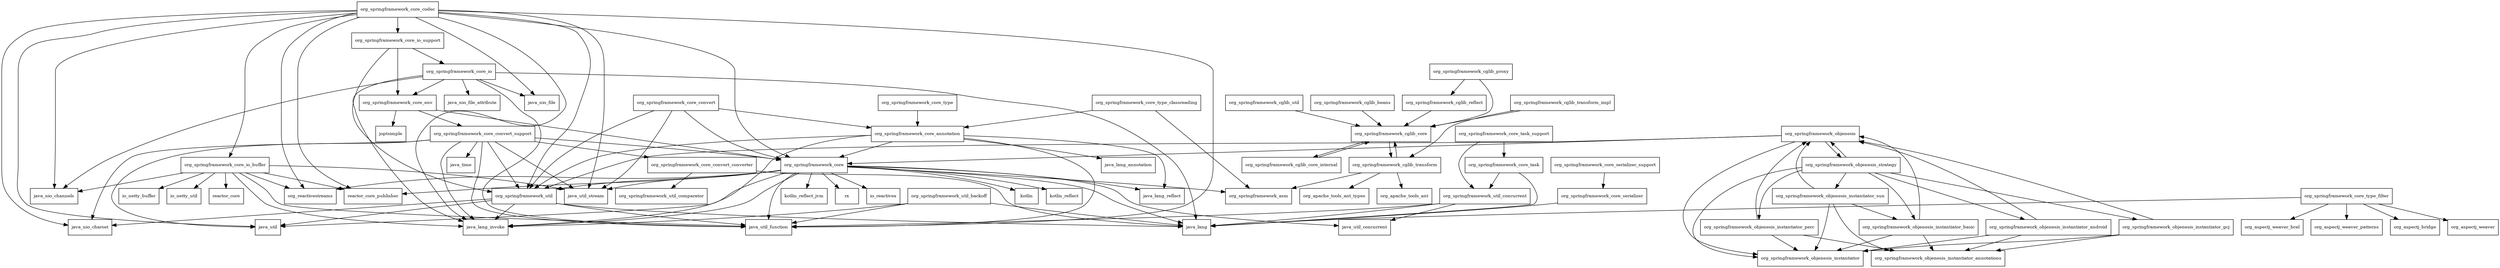 digraph spring_core_5_0_0_BUILD_SNAPSHOT_package_dependencies {
  node [shape = box, fontsize=10.0];
  org_springframework_cglib_beans -> org_springframework_cglib_core;
  org_springframework_cglib_core -> org_springframework_cglib_core_internal;
  org_springframework_cglib_core -> org_springframework_cglib_transform;
  org_springframework_cglib_core_internal -> org_springframework_cglib_core;
  org_springframework_cglib_proxy -> org_springframework_cglib_core;
  org_springframework_cglib_proxy -> org_springframework_cglib_reflect;
  org_springframework_cglib_reflect -> org_springframework_cglib_core;
  org_springframework_cglib_transform -> org_apache_tools_ant;
  org_springframework_cglib_transform -> org_apache_tools_ant_types;
  org_springframework_cglib_transform -> org_springframework_asm;
  org_springframework_cglib_transform -> org_springframework_cglib_core;
  org_springframework_cglib_transform_impl -> org_springframework_cglib_core;
  org_springframework_cglib_transform_impl -> org_springframework_cglib_transform;
  org_springframework_cglib_util -> org_springframework_cglib_core;
  org_springframework_core -> io_reactivex;
  org_springframework_core -> java_lang;
  org_springframework_core -> java_lang_invoke;
  org_springframework_core -> java_lang_reflect;
  org_springframework_core -> java_util;
  org_springframework_core -> java_util_concurrent;
  org_springframework_core -> java_util_function;
  org_springframework_core -> java_util_stream;
  org_springframework_core -> kotlin;
  org_springframework_core -> kotlin_reflect;
  org_springframework_core -> kotlin_reflect_jvm;
  org_springframework_core -> org_reactivestreams;
  org_springframework_core -> org_springframework_asm;
  org_springframework_core -> org_springframework_util;
  org_springframework_core -> reactor_core_publisher;
  org_springframework_core -> rx;
  org_springframework_core_annotation -> java_lang_annotation;
  org_springframework_core_annotation -> java_lang_invoke;
  org_springframework_core_annotation -> java_lang_reflect;
  org_springframework_core_annotation -> java_util_function;
  org_springframework_core_annotation -> org_springframework_core;
  org_springframework_core_annotation -> org_springframework_util;
  org_springframework_core_codec -> java_lang_invoke;
  org_springframework_core_codec -> java_nio_channels;
  org_springframework_core_codec -> java_nio_charset;
  org_springframework_core_codec -> java_nio_file;
  org_springframework_core_codec -> java_util;
  org_springframework_core_codec -> java_util_function;
  org_springframework_core_codec -> java_util_stream;
  org_springframework_core_codec -> org_reactivestreams;
  org_springframework_core_codec -> org_springframework_core;
  org_springframework_core_codec -> org_springframework_core_io_buffer;
  org_springframework_core_codec -> org_springframework_core_io_support;
  org_springframework_core_codec -> org_springframework_util;
  org_springframework_core_codec -> reactor_core_publisher;
  org_springframework_core_convert -> java_util_stream;
  org_springframework_core_convert -> org_springframework_core;
  org_springframework_core_convert -> org_springframework_core_annotation;
  org_springframework_core_convert -> org_springframework_util;
  org_springframework_core_convert_converter -> java_lang;
  org_springframework_core_convert_converter -> org_springframework_util_comparator;
  org_springframework_core_convert_support -> java_lang_invoke;
  org_springframework_core_convert_support -> java_nio_charset;
  org_springframework_core_convert_support -> java_time;
  org_springframework_core_convert_support -> java_util;
  org_springframework_core_convert_support -> java_util_function;
  org_springframework_core_convert_support -> java_util_stream;
  org_springframework_core_convert_support -> org_springframework_core;
  org_springframework_core_convert_support -> org_springframework_core_convert_converter;
  org_springframework_core_convert_support -> org_springframework_util;
  org_springframework_core_env -> joptsimple;
  org_springframework_core_env -> org_springframework_core;
  org_springframework_core_env -> org_springframework_core_convert_support;
  org_springframework_core_io -> java_lang;
  org_springframework_core_io -> java_lang_invoke;
  org_springframework_core_io -> java_nio_channels;
  org_springframework_core_io -> java_nio_file;
  org_springframework_core_io -> java_nio_file_attribute;
  org_springframework_core_io -> java_util_function;
  org_springframework_core_io -> org_springframework_core_env;
  org_springframework_core_io_buffer -> io_netty_buffer;
  org_springframework_core_io_buffer -> io_netty_util;
  org_springframework_core_io_buffer -> java_lang_invoke;
  org_springframework_core_io_buffer -> java_nio_channels;
  org_springframework_core_io_buffer -> java_util_function;
  org_springframework_core_io_buffer -> java_util_stream;
  org_springframework_core_io_buffer -> org_reactivestreams;
  org_springframework_core_io_buffer -> reactor_core;
  org_springframework_core_io_buffer -> reactor_core_publisher;
  org_springframework_core_io_support -> org_springframework_core_env;
  org_springframework_core_io_support -> org_springframework_core_io;
  org_springframework_core_io_support -> org_springframework_util;
  org_springframework_core_serializer -> java_lang;
  org_springframework_core_serializer_support -> org_springframework_core_serializer;
  org_springframework_core_task -> java_lang;
  org_springframework_core_task -> org_springframework_util_concurrent;
  org_springframework_core_task_support -> org_springframework_core_task;
  org_springframework_core_task_support -> org_springframework_util_concurrent;
  org_springframework_core_type -> org_springframework_core_annotation;
  org_springframework_core_type_classreading -> org_springframework_asm;
  org_springframework_core_type_classreading -> org_springframework_core_annotation;
  org_springframework_core_type_filter -> java_lang;
  org_springframework_core_type_filter -> org_aspectj_bridge;
  org_springframework_core_type_filter -> org_aspectj_weaver;
  org_springframework_core_type_filter -> org_aspectj_weaver_bcel;
  org_springframework_core_type_filter -> org_aspectj_weaver_patterns;
  org_springframework_objenesis -> org_springframework_core;
  org_springframework_objenesis -> org_springframework_objenesis_instantiator;
  org_springframework_objenesis -> org_springframework_objenesis_strategy;
  org_springframework_objenesis -> org_springframework_util;
  org_springframework_objenesis_instantiator_android -> org_springframework_objenesis;
  org_springframework_objenesis_instantiator_android -> org_springframework_objenesis_instantiator;
  org_springframework_objenesis_instantiator_android -> org_springframework_objenesis_instantiator_annotations;
  org_springframework_objenesis_instantiator_basic -> org_springframework_objenesis;
  org_springframework_objenesis_instantiator_basic -> org_springframework_objenesis_instantiator;
  org_springframework_objenesis_instantiator_basic -> org_springframework_objenesis_instantiator_annotations;
  org_springframework_objenesis_instantiator_gcj -> org_springframework_objenesis;
  org_springframework_objenesis_instantiator_gcj -> org_springframework_objenesis_instantiator;
  org_springframework_objenesis_instantiator_gcj -> org_springframework_objenesis_instantiator_annotations;
  org_springframework_objenesis_instantiator_perc -> org_springframework_objenesis;
  org_springframework_objenesis_instantiator_perc -> org_springframework_objenesis_instantiator;
  org_springframework_objenesis_instantiator_perc -> org_springframework_objenesis_instantiator_annotations;
  org_springframework_objenesis_instantiator_sun -> org_springframework_objenesis;
  org_springframework_objenesis_instantiator_sun -> org_springframework_objenesis_instantiator;
  org_springframework_objenesis_instantiator_sun -> org_springframework_objenesis_instantiator_annotations;
  org_springframework_objenesis_instantiator_sun -> org_springframework_objenesis_instantiator_basic;
  org_springframework_objenesis_strategy -> org_springframework_objenesis;
  org_springframework_objenesis_strategy -> org_springframework_objenesis_instantiator;
  org_springframework_objenesis_strategy -> org_springframework_objenesis_instantiator_android;
  org_springframework_objenesis_strategy -> org_springframework_objenesis_instantiator_basic;
  org_springframework_objenesis_strategy -> org_springframework_objenesis_instantiator_gcj;
  org_springframework_objenesis_strategy -> org_springframework_objenesis_instantiator_perc;
  org_springframework_objenesis_strategy -> org_springframework_objenesis_instantiator_sun;
  org_springframework_util -> java_lang;
  org_springframework_util -> java_lang_invoke;
  org_springframework_util -> java_nio_charset;
  org_springframework_util -> java_util;
  org_springframework_util -> java_util_function;
  org_springframework_util_backoff -> java_lang;
  org_springframework_util_backoff -> java_lang_invoke;
  org_springframework_util_backoff -> java_util_function;
  org_springframework_util_concurrent -> java_lang;
  org_springframework_util_concurrent -> java_util_concurrent;
  org_springframework_util_concurrent -> java_util_function;
}
